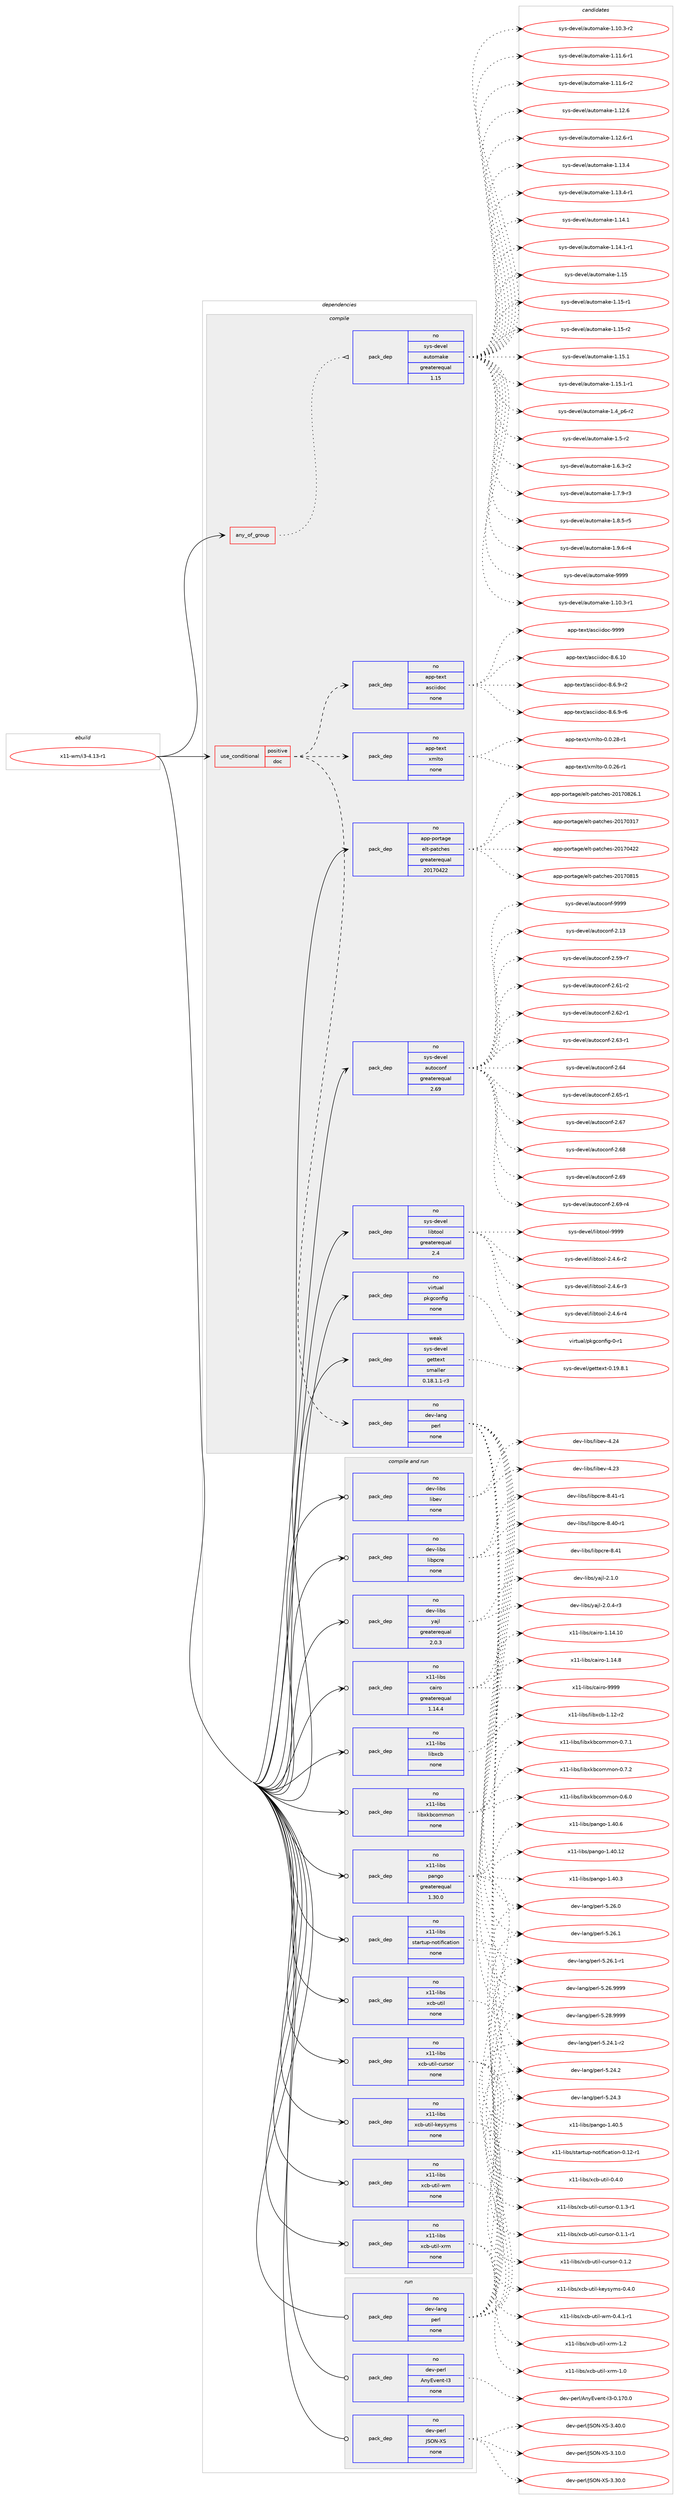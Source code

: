 digraph prolog {

# *************
# Graph options
# *************

newrank=true;
concentrate=true;
compound=true;
graph [rankdir=LR,fontname=Helvetica,fontsize=10,ranksep=1.5];#, ranksep=2.5, nodesep=0.2];
edge  [arrowhead=vee];
node  [fontname=Helvetica,fontsize=10];

# **********
# The ebuild
# **********

subgraph cluster_leftcol {
color=gray;
rank=same;
label=<<i>ebuild</i>>;
id [label="x11-wm/i3-4.13-r1", color=red, width=4, href="../x11-wm/i3-4.13-r1.svg"];
}

# ****************
# The dependencies
# ****************

subgraph cluster_midcol {
color=gray;
label=<<i>dependencies</i>>;
subgraph cluster_compile {
fillcolor="#eeeeee";
style=filled;
label=<<i>compile</i>>;
subgraph any9766 {
dependency531974 [label=<<TABLE BORDER="0" CELLBORDER="1" CELLSPACING="0" CELLPADDING="4"><TR><TD CELLPADDING="10">any_of_group</TD></TR></TABLE>>, shape=none, color=red];subgraph pack397762 {
dependency531975 [label=<<TABLE BORDER="0" CELLBORDER="1" CELLSPACING="0" CELLPADDING="4" WIDTH="220"><TR><TD ROWSPAN="6" CELLPADDING="30">pack_dep</TD></TR><TR><TD WIDTH="110">no</TD></TR><TR><TD>sys-devel</TD></TR><TR><TD>automake</TD></TR><TR><TD>greaterequal</TD></TR><TR><TD>1.15</TD></TR></TABLE>>, shape=none, color=blue];
}
dependency531974:e -> dependency531975:w [weight=20,style="dotted",arrowhead="oinv"];
}
id:e -> dependency531974:w [weight=20,style="solid",arrowhead="vee"];
subgraph cond124093 {
dependency531976 [label=<<TABLE BORDER="0" CELLBORDER="1" CELLSPACING="0" CELLPADDING="4"><TR><TD ROWSPAN="3" CELLPADDING="10">use_conditional</TD></TR><TR><TD>positive</TD></TR><TR><TD>doc</TD></TR></TABLE>>, shape=none, color=red];
subgraph pack397763 {
dependency531977 [label=<<TABLE BORDER="0" CELLBORDER="1" CELLSPACING="0" CELLPADDING="4" WIDTH="220"><TR><TD ROWSPAN="6" CELLPADDING="30">pack_dep</TD></TR><TR><TD WIDTH="110">no</TD></TR><TR><TD>app-text</TD></TR><TR><TD>asciidoc</TD></TR><TR><TD>none</TD></TR><TR><TD></TD></TR></TABLE>>, shape=none, color=blue];
}
dependency531976:e -> dependency531977:w [weight=20,style="dashed",arrowhead="vee"];
subgraph pack397764 {
dependency531978 [label=<<TABLE BORDER="0" CELLBORDER="1" CELLSPACING="0" CELLPADDING="4" WIDTH="220"><TR><TD ROWSPAN="6" CELLPADDING="30">pack_dep</TD></TR><TR><TD WIDTH="110">no</TD></TR><TR><TD>app-text</TD></TR><TR><TD>xmlto</TD></TR><TR><TD>none</TD></TR><TR><TD></TD></TR></TABLE>>, shape=none, color=blue];
}
dependency531976:e -> dependency531978:w [weight=20,style="dashed",arrowhead="vee"];
subgraph pack397765 {
dependency531979 [label=<<TABLE BORDER="0" CELLBORDER="1" CELLSPACING="0" CELLPADDING="4" WIDTH="220"><TR><TD ROWSPAN="6" CELLPADDING="30">pack_dep</TD></TR><TR><TD WIDTH="110">no</TD></TR><TR><TD>dev-lang</TD></TR><TR><TD>perl</TD></TR><TR><TD>none</TD></TR><TR><TD></TD></TR></TABLE>>, shape=none, color=blue];
}
dependency531976:e -> dependency531979:w [weight=20,style="dashed",arrowhead="vee"];
}
id:e -> dependency531976:w [weight=20,style="solid",arrowhead="vee"];
subgraph pack397766 {
dependency531980 [label=<<TABLE BORDER="0" CELLBORDER="1" CELLSPACING="0" CELLPADDING="4" WIDTH="220"><TR><TD ROWSPAN="6" CELLPADDING="30">pack_dep</TD></TR><TR><TD WIDTH="110">no</TD></TR><TR><TD>app-portage</TD></TR><TR><TD>elt-patches</TD></TR><TR><TD>greaterequal</TD></TR><TR><TD>20170422</TD></TR></TABLE>>, shape=none, color=blue];
}
id:e -> dependency531980:w [weight=20,style="solid",arrowhead="vee"];
subgraph pack397767 {
dependency531981 [label=<<TABLE BORDER="0" CELLBORDER="1" CELLSPACING="0" CELLPADDING="4" WIDTH="220"><TR><TD ROWSPAN="6" CELLPADDING="30">pack_dep</TD></TR><TR><TD WIDTH="110">no</TD></TR><TR><TD>sys-devel</TD></TR><TR><TD>autoconf</TD></TR><TR><TD>greaterequal</TD></TR><TR><TD>2.69</TD></TR></TABLE>>, shape=none, color=blue];
}
id:e -> dependency531981:w [weight=20,style="solid",arrowhead="vee"];
subgraph pack397768 {
dependency531982 [label=<<TABLE BORDER="0" CELLBORDER="1" CELLSPACING="0" CELLPADDING="4" WIDTH="220"><TR><TD ROWSPAN="6" CELLPADDING="30">pack_dep</TD></TR><TR><TD WIDTH="110">no</TD></TR><TR><TD>sys-devel</TD></TR><TR><TD>libtool</TD></TR><TR><TD>greaterequal</TD></TR><TR><TD>2.4</TD></TR></TABLE>>, shape=none, color=blue];
}
id:e -> dependency531982:w [weight=20,style="solid",arrowhead="vee"];
subgraph pack397769 {
dependency531983 [label=<<TABLE BORDER="0" CELLBORDER="1" CELLSPACING="0" CELLPADDING="4" WIDTH="220"><TR><TD ROWSPAN="6" CELLPADDING="30">pack_dep</TD></TR><TR><TD WIDTH="110">no</TD></TR><TR><TD>virtual</TD></TR><TR><TD>pkgconfig</TD></TR><TR><TD>none</TD></TR><TR><TD></TD></TR></TABLE>>, shape=none, color=blue];
}
id:e -> dependency531983:w [weight=20,style="solid",arrowhead="vee"];
subgraph pack397770 {
dependency531984 [label=<<TABLE BORDER="0" CELLBORDER="1" CELLSPACING="0" CELLPADDING="4" WIDTH="220"><TR><TD ROWSPAN="6" CELLPADDING="30">pack_dep</TD></TR><TR><TD WIDTH="110">weak</TD></TR><TR><TD>sys-devel</TD></TR><TR><TD>gettext</TD></TR><TR><TD>smaller</TD></TR><TR><TD>0.18.1.1-r3</TD></TR></TABLE>>, shape=none, color=blue];
}
id:e -> dependency531984:w [weight=20,style="solid",arrowhead="vee"];
}
subgraph cluster_compileandrun {
fillcolor="#eeeeee";
style=filled;
label=<<i>compile and run</i>>;
subgraph pack397771 {
dependency531985 [label=<<TABLE BORDER="0" CELLBORDER="1" CELLSPACING="0" CELLPADDING="4" WIDTH="220"><TR><TD ROWSPAN="6" CELLPADDING="30">pack_dep</TD></TR><TR><TD WIDTH="110">no</TD></TR><TR><TD>dev-libs</TD></TR><TR><TD>libev</TD></TR><TR><TD>none</TD></TR><TR><TD></TD></TR></TABLE>>, shape=none, color=blue];
}
id:e -> dependency531985:w [weight=20,style="solid",arrowhead="odotvee"];
subgraph pack397772 {
dependency531986 [label=<<TABLE BORDER="0" CELLBORDER="1" CELLSPACING="0" CELLPADDING="4" WIDTH="220"><TR><TD ROWSPAN="6" CELLPADDING="30">pack_dep</TD></TR><TR><TD WIDTH="110">no</TD></TR><TR><TD>dev-libs</TD></TR><TR><TD>libpcre</TD></TR><TR><TD>none</TD></TR><TR><TD></TD></TR></TABLE>>, shape=none, color=blue];
}
id:e -> dependency531986:w [weight=20,style="solid",arrowhead="odotvee"];
subgraph pack397773 {
dependency531987 [label=<<TABLE BORDER="0" CELLBORDER="1" CELLSPACING="0" CELLPADDING="4" WIDTH="220"><TR><TD ROWSPAN="6" CELLPADDING="30">pack_dep</TD></TR><TR><TD WIDTH="110">no</TD></TR><TR><TD>dev-libs</TD></TR><TR><TD>yajl</TD></TR><TR><TD>greaterequal</TD></TR><TR><TD>2.0.3</TD></TR></TABLE>>, shape=none, color=blue];
}
id:e -> dependency531987:w [weight=20,style="solid",arrowhead="odotvee"];
subgraph pack397774 {
dependency531988 [label=<<TABLE BORDER="0" CELLBORDER="1" CELLSPACING="0" CELLPADDING="4" WIDTH="220"><TR><TD ROWSPAN="6" CELLPADDING="30">pack_dep</TD></TR><TR><TD WIDTH="110">no</TD></TR><TR><TD>x11-libs</TD></TR><TR><TD>cairo</TD></TR><TR><TD>greaterequal</TD></TR><TR><TD>1.14.4</TD></TR></TABLE>>, shape=none, color=blue];
}
id:e -> dependency531988:w [weight=20,style="solid",arrowhead="odotvee"];
subgraph pack397775 {
dependency531989 [label=<<TABLE BORDER="0" CELLBORDER="1" CELLSPACING="0" CELLPADDING="4" WIDTH="220"><TR><TD ROWSPAN="6" CELLPADDING="30">pack_dep</TD></TR><TR><TD WIDTH="110">no</TD></TR><TR><TD>x11-libs</TD></TR><TR><TD>libxcb</TD></TR><TR><TD>none</TD></TR><TR><TD></TD></TR></TABLE>>, shape=none, color=blue];
}
id:e -> dependency531989:w [weight=20,style="solid",arrowhead="odotvee"];
subgraph pack397776 {
dependency531990 [label=<<TABLE BORDER="0" CELLBORDER="1" CELLSPACING="0" CELLPADDING="4" WIDTH="220"><TR><TD ROWSPAN="6" CELLPADDING="30">pack_dep</TD></TR><TR><TD WIDTH="110">no</TD></TR><TR><TD>x11-libs</TD></TR><TR><TD>libxkbcommon</TD></TR><TR><TD>none</TD></TR><TR><TD></TD></TR></TABLE>>, shape=none, color=blue];
}
id:e -> dependency531990:w [weight=20,style="solid",arrowhead="odotvee"];
subgraph pack397777 {
dependency531991 [label=<<TABLE BORDER="0" CELLBORDER="1" CELLSPACING="0" CELLPADDING="4" WIDTH="220"><TR><TD ROWSPAN="6" CELLPADDING="30">pack_dep</TD></TR><TR><TD WIDTH="110">no</TD></TR><TR><TD>x11-libs</TD></TR><TR><TD>pango</TD></TR><TR><TD>greaterequal</TD></TR><TR><TD>1.30.0</TD></TR></TABLE>>, shape=none, color=blue];
}
id:e -> dependency531991:w [weight=20,style="solid",arrowhead="odotvee"];
subgraph pack397778 {
dependency531992 [label=<<TABLE BORDER="0" CELLBORDER="1" CELLSPACING="0" CELLPADDING="4" WIDTH="220"><TR><TD ROWSPAN="6" CELLPADDING="30">pack_dep</TD></TR><TR><TD WIDTH="110">no</TD></TR><TR><TD>x11-libs</TD></TR><TR><TD>startup-notification</TD></TR><TR><TD>none</TD></TR><TR><TD></TD></TR></TABLE>>, shape=none, color=blue];
}
id:e -> dependency531992:w [weight=20,style="solid",arrowhead="odotvee"];
subgraph pack397779 {
dependency531993 [label=<<TABLE BORDER="0" CELLBORDER="1" CELLSPACING="0" CELLPADDING="4" WIDTH="220"><TR><TD ROWSPAN="6" CELLPADDING="30">pack_dep</TD></TR><TR><TD WIDTH="110">no</TD></TR><TR><TD>x11-libs</TD></TR><TR><TD>xcb-util</TD></TR><TR><TD>none</TD></TR><TR><TD></TD></TR></TABLE>>, shape=none, color=blue];
}
id:e -> dependency531993:w [weight=20,style="solid",arrowhead="odotvee"];
subgraph pack397780 {
dependency531994 [label=<<TABLE BORDER="0" CELLBORDER="1" CELLSPACING="0" CELLPADDING="4" WIDTH="220"><TR><TD ROWSPAN="6" CELLPADDING="30">pack_dep</TD></TR><TR><TD WIDTH="110">no</TD></TR><TR><TD>x11-libs</TD></TR><TR><TD>xcb-util-cursor</TD></TR><TR><TD>none</TD></TR><TR><TD></TD></TR></TABLE>>, shape=none, color=blue];
}
id:e -> dependency531994:w [weight=20,style="solid",arrowhead="odotvee"];
subgraph pack397781 {
dependency531995 [label=<<TABLE BORDER="0" CELLBORDER="1" CELLSPACING="0" CELLPADDING="4" WIDTH="220"><TR><TD ROWSPAN="6" CELLPADDING="30">pack_dep</TD></TR><TR><TD WIDTH="110">no</TD></TR><TR><TD>x11-libs</TD></TR><TR><TD>xcb-util-keysyms</TD></TR><TR><TD>none</TD></TR><TR><TD></TD></TR></TABLE>>, shape=none, color=blue];
}
id:e -> dependency531995:w [weight=20,style="solid",arrowhead="odotvee"];
subgraph pack397782 {
dependency531996 [label=<<TABLE BORDER="0" CELLBORDER="1" CELLSPACING="0" CELLPADDING="4" WIDTH="220"><TR><TD ROWSPAN="6" CELLPADDING="30">pack_dep</TD></TR><TR><TD WIDTH="110">no</TD></TR><TR><TD>x11-libs</TD></TR><TR><TD>xcb-util-wm</TD></TR><TR><TD>none</TD></TR><TR><TD></TD></TR></TABLE>>, shape=none, color=blue];
}
id:e -> dependency531996:w [weight=20,style="solid",arrowhead="odotvee"];
subgraph pack397783 {
dependency531997 [label=<<TABLE BORDER="0" CELLBORDER="1" CELLSPACING="0" CELLPADDING="4" WIDTH="220"><TR><TD ROWSPAN="6" CELLPADDING="30">pack_dep</TD></TR><TR><TD WIDTH="110">no</TD></TR><TR><TD>x11-libs</TD></TR><TR><TD>xcb-util-xrm</TD></TR><TR><TD>none</TD></TR><TR><TD></TD></TR></TABLE>>, shape=none, color=blue];
}
id:e -> dependency531997:w [weight=20,style="solid",arrowhead="odotvee"];
}
subgraph cluster_run {
fillcolor="#eeeeee";
style=filled;
label=<<i>run</i>>;
subgraph pack397784 {
dependency531998 [label=<<TABLE BORDER="0" CELLBORDER="1" CELLSPACING="0" CELLPADDING="4" WIDTH="220"><TR><TD ROWSPAN="6" CELLPADDING="30">pack_dep</TD></TR><TR><TD WIDTH="110">no</TD></TR><TR><TD>dev-lang</TD></TR><TR><TD>perl</TD></TR><TR><TD>none</TD></TR><TR><TD></TD></TR></TABLE>>, shape=none, color=blue];
}
id:e -> dependency531998:w [weight=20,style="solid",arrowhead="odot"];
subgraph pack397785 {
dependency531999 [label=<<TABLE BORDER="0" CELLBORDER="1" CELLSPACING="0" CELLPADDING="4" WIDTH="220"><TR><TD ROWSPAN="6" CELLPADDING="30">pack_dep</TD></TR><TR><TD WIDTH="110">no</TD></TR><TR><TD>dev-perl</TD></TR><TR><TD>AnyEvent-I3</TD></TR><TR><TD>none</TD></TR><TR><TD></TD></TR></TABLE>>, shape=none, color=blue];
}
id:e -> dependency531999:w [weight=20,style="solid",arrowhead="odot"];
subgraph pack397786 {
dependency532000 [label=<<TABLE BORDER="0" CELLBORDER="1" CELLSPACING="0" CELLPADDING="4" WIDTH="220"><TR><TD ROWSPAN="6" CELLPADDING="30">pack_dep</TD></TR><TR><TD WIDTH="110">no</TD></TR><TR><TD>dev-perl</TD></TR><TR><TD>JSON-XS</TD></TR><TR><TD>none</TD></TR><TR><TD></TD></TR></TABLE>>, shape=none, color=blue];
}
id:e -> dependency532000:w [weight=20,style="solid",arrowhead="odot"];
}
}

# **************
# The candidates
# **************

subgraph cluster_choices {
rank=same;
color=gray;
label=<<i>candidates</i>>;

subgraph choice397762 {
color=black;
nodesep=1;
choice11512111545100101118101108479711711611110997107101454946494846514511449 [label="sys-devel/automake-1.10.3-r1", color=red, width=4,href="../sys-devel/automake-1.10.3-r1.svg"];
choice11512111545100101118101108479711711611110997107101454946494846514511450 [label="sys-devel/automake-1.10.3-r2", color=red, width=4,href="../sys-devel/automake-1.10.3-r2.svg"];
choice11512111545100101118101108479711711611110997107101454946494946544511449 [label="sys-devel/automake-1.11.6-r1", color=red, width=4,href="../sys-devel/automake-1.11.6-r1.svg"];
choice11512111545100101118101108479711711611110997107101454946494946544511450 [label="sys-devel/automake-1.11.6-r2", color=red, width=4,href="../sys-devel/automake-1.11.6-r2.svg"];
choice1151211154510010111810110847971171161111099710710145494649504654 [label="sys-devel/automake-1.12.6", color=red, width=4,href="../sys-devel/automake-1.12.6.svg"];
choice11512111545100101118101108479711711611110997107101454946495046544511449 [label="sys-devel/automake-1.12.6-r1", color=red, width=4,href="../sys-devel/automake-1.12.6-r1.svg"];
choice1151211154510010111810110847971171161111099710710145494649514652 [label="sys-devel/automake-1.13.4", color=red, width=4,href="../sys-devel/automake-1.13.4.svg"];
choice11512111545100101118101108479711711611110997107101454946495146524511449 [label="sys-devel/automake-1.13.4-r1", color=red, width=4,href="../sys-devel/automake-1.13.4-r1.svg"];
choice1151211154510010111810110847971171161111099710710145494649524649 [label="sys-devel/automake-1.14.1", color=red, width=4,href="../sys-devel/automake-1.14.1.svg"];
choice11512111545100101118101108479711711611110997107101454946495246494511449 [label="sys-devel/automake-1.14.1-r1", color=red, width=4,href="../sys-devel/automake-1.14.1-r1.svg"];
choice115121115451001011181011084797117116111109971071014549464953 [label="sys-devel/automake-1.15", color=red, width=4,href="../sys-devel/automake-1.15.svg"];
choice1151211154510010111810110847971171161111099710710145494649534511449 [label="sys-devel/automake-1.15-r1", color=red, width=4,href="../sys-devel/automake-1.15-r1.svg"];
choice1151211154510010111810110847971171161111099710710145494649534511450 [label="sys-devel/automake-1.15-r2", color=red, width=4,href="../sys-devel/automake-1.15-r2.svg"];
choice1151211154510010111810110847971171161111099710710145494649534649 [label="sys-devel/automake-1.15.1", color=red, width=4,href="../sys-devel/automake-1.15.1.svg"];
choice11512111545100101118101108479711711611110997107101454946495346494511449 [label="sys-devel/automake-1.15.1-r1", color=red, width=4,href="../sys-devel/automake-1.15.1-r1.svg"];
choice115121115451001011181011084797117116111109971071014549465295112544511450 [label="sys-devel/automake-1.4_p6-r2", color=red, width=4,href="../sys-devel/automake-1.4_p6-r2.svg"];
choice11512111545100101118101108479711711611110997107101454946534511450 [label="sys-devel/automake-1.5-r2", color=red, width=4,href="../sys-devel/automake-1.5-r2.svg"];
choice115121115451001011181011084797117116111109971071014549465446514511450 [label="sys-devel/automake-1.6.3-r2", color=red, width=4,href="../sys-devel/automake-1.6.3-r2.svg"];
choice115121115451001011181011084797117116111109971071014549465546574511451 [label="sys-devel/automake-1.7.9-r3", color=red, width=4,href="../sys-devel/automake-1.7.9-r3.svg"];
choice115121115451001011181011084797117116111109971071014549465646534511453 [label="sys-devel/automake-1.8.5-r5", color=red, width=4,href="../sys-devel/automake-1.8.5-r5.svg"];
choice115121115451001011181011084797117116111109971071014549465746544511452 [label="sys-devel/automake-1.9.6-r4", color=red, width=4,href="../sys-devel/automake-1.9.6-r4.svg"];
choice115121115451001011181011084797117116111109971071014557575757 [label="sys-devel/automake-9999", color=red, width=4,href="../sys-devel/automake-9999.svg"];
dependency531975:e -> choice11512111545100101118101108479711711611110997107101454946494846514511449:w [style=dotted,weight="100"];
dependency531975:e -> choice11512111545100101118101108479711711611110997107101454946494846514511450:w [style=dotted,weight="100"];
dependency531975:e -> choice11512111545100101118101108479711711611110997107101454946494946544511449:w [style=dotted,weight="100"];
dependency531975:e -> choice11512111545100101118101108479711711611110997107101454946494946544511450:w [style=dotted,weight="100"];
dependency531975:e -> choice1151211154510010111810110847971171161111099710710145494649504654:w [style=dotted,weight="100"];
dependency531975:e -> choice11512111545100101118101108479711711611110997107101454946495046544511449:w [style=dotted,weight="100"];
dependency531975:e -> choice1151211154510010111810110847971171161111099710710145494649514652:w [style=dotted,weight="100"];
dependency531975:e -> choice11512111545100101118101108479711711611110997107101454946495146524511449:w [style=dotted,weight="100"];
dependency531975:e -> choice1151211154510010111810110847971171161111099710710145494649524649:w [style=dotted,weight="100"];
dependency531975:e -> choice11512111545100101118101108479711711611110997107101454946495246494511449:w [style=dotted,weight="100"];
dependency531975:e -> choice115121115451001011181011084797117116111109971071014549464953:w [style=dotted,weight="100"];
dependency531975:e -> choice1151211154510010111810110847971171161111099710710145494649534511449:w [style=dotted,weight="100"];
dependency531975:e -> choice1151211154510010111810110847971171161111099710710145494649534511450:w [style=dotted,weight="100"];
dependency531975:e -> choice1151211154510010111810110847971171161111099710710145494649534649:w [style=dotted,weight="100"];
dependency531975:e -> choice11512111545100101118101108479711711611110997107101454946495346494511449:w [style=dotted,weight="100"];
dependency531975:e -> choice115121115451001011181011084797117116111109971071014549465295112544511450:w [style=dotted,weight="100"];
dependency531975:e -> choice11512111545100101118101108479711711611110997107101454946534511450:w [style=dotted,weight="100"];
dependency531975:e -> choice115121115451001011181011084797117116111109971071014549465446514511450:w [style=dotted,weight="100"];
dependency531975:e -> choice115121115451001011181011084797117116111109971071014549465546574511451:w [style=dotted,weight="100"];
dependency531975:e -> choice115121115451001011181011084797117116111109971071014549465646534511453:w [style=dotted,weight="100"];
dependency531975:e -> choice115121115451001011181011084797117116111109971071014549465746544511452:w [style=dotted,weight="100"];
dependency531975:e -> choice115121115451001011181011084797117116111109971071014557575757:w [style=dotted,weight="100"];
}
subgraph choice397763 {
color=black;
nodesep=1;
choice97112112451161011201164797115991051051001119945564654464948 [label="app-text/asciidoc-8.6.10", color=red, width=4,href="../app-text/asciidoc-8.6.10.svg"];
choice9711211245116101120116479711599105105100111994556465446574511450 [label="app-text/asciidoc-8.6.9-r2", color=red, width=4,href="../app-text/asciidoc-8.6.9-r2.svg"];
choice9711211245116101120116479711599105105100111994556465446574511454 [label="app-text/asciidoc-8.6.9-r6", color=red, width=4,href="../app-text/asciidoc-8.6.9-r6.svg"];
choice9711211245116101120116479711599105105100111994557575757 [label="app-text/asciidoc-9999", color=red, width=4,href="../app-text/asciidoc-9999.svg"];
dependency531977:e -> choice97112112451161011201164797115991051051001119945564654464948:w [style=dotted,weight="100"];
dependency531977:e -> choice9711211245116101120116479711599105105100111994556465446574511450:w [style=dotted,weight="100"];
dependency531977:e -> choice9711211245116101120116479711599105105100111994556465446574511454:w [style=dotted,weight="100"];
dependency531977:e -> choice9711211245116101120116479711599105105100111994557575757:w [style=dotted,weight="100"];
}
subgraph choice397764 {
color=black;
nodesep=1;
choice971121124511610112011647120109108116111454846484650544511449 [label="app-text/xmlto-0.0.26-r1", color=red, width=4,href="../app-text/xmlto-0.0.26-r1.svg"];
choice971121124511610112011647120109108116111454846484650564511449 [label="app-text/xmlto-0.0.28-r1", color=red, width=4,href="../app-text/xmlto-0.0.28-r1.svg"];
dependency531978:e -> choice971121124511610112011647120109108116111454846484650544511449:w [style=dotted,weight="100"];
dependency531978:e -> choice971121124511610112011647120109108116111454846484650564511449:w [style=dotted,weight="100"];
}
subgraph choice397765 {
color=black;
nodesep=1;
choice100101118451089711010347112101114108455346505246494511450 [label="dev-lang/perl-5.24.1-r2", color=red, width=4,href="../dev-lang/perl-5.24.1-r2.svg"];
choice10010111845108971101034711210111410845534650524650 [label="dev-lang/perl-5.24.2", color=red, width=4,href="../dev-lang/perl-5.24.2.svg"];
choice10010111845108971101034711210111410845534650524651 [label="dev-lang/perl-5.24.3", color=red, width=4,href="../dev-lang/perl-5.24.3.svg"];
choice10010111845108971101034711210111410845534650544648 [label="dev-lang/perl-5.26.0", color=red, width=4,href="../dev-lang/perl-5.26.0.svg"];
choice10010111845108971101034711210111410845534650544649 [label="dev-lang/perl-5.26.1", color=red, width=4,href="../dev-lang/perl-5.26.1.svg"];
choice100101118451089711010347112101114108455346505446494511449 [label="dev-lang/perl-5.26.1-r1", color=red, width=4,href="../dev-lang/perl-5.26.1-r1.svg"];
choice10010111845108971101034711210111410845534650544657575757 [label="dev-lang/perl-5.26.9999", color=red, width=4,href="../dev-lang/perl-5.26.9999.svg"];
choice10010111845108971101034711210111410845534650564657575757 [label="dev-lang/perl-5.28.9999", color=red, width=4,href="../dev-lang/perl-5.28.9999.svg"];
dependency531979:e -> choice100101118451089711010347112101114108455346505246494511450:w [style=dotted,weight="100"];
dependency531979:e -> choice10010111845108971101034711210111410845534650524650:w [style=dotted,weight="100"];
dependency531979:e -> choice10010111845108971101034711210111410845534650524651:w [style=dotted,weight="100"];
dependency531979:e -> choice10010111845108971101034711210111410845534650544648:w [style=dotted,weight="100"];
dependency531979:e -> choice10010111845108971101034711210111410845534650544649:w [style=dotted,weight="100"];
dependency531979:e -> choice100101118451089711010347112101114108455346505446494511449:w [style=dotted,weight="100"];
dependency531979:e -> choice10010111845108971101034711210111410845534650544657575757:w [style=dotted,weight="100"];
dependency531979:e -> choice10010111845108971101034711210111410845534650564657575757:w [style=dotted,weight="100"];
}
subgraph choice397766 {
color=black;
nodesep=1;
choice97112112451121111141169710310147101108116451129711699104101115455048495548514955 [label="app-portage/elt-patches-20170317", color=red, width=4,href="../app-portage/elt-patches-20170317.svg"];
choice97112112451121111141169710310147101108116451129711699104101115455048495548525050 [label="app-portage/elt-patches-20170422", color=red, width=4,href="../app-portage/elt-patches-20170422.svg"];
choice97112112451121111141169710310147101108116451129711699104101115455048495548564953 [label="app-portage/elt-patches-20170815", color=red, width=4,href="../app-portage/elt-patches-20170815.svg"];
choice971121124511211111411697103101471011081164511297116991041011154550484955485650544649 [label="app-portage/elt-patches-20170826.1", color=red, width=4,href="../app-portage/elt-patches-20170826.1.svg"];
dependency531980:e -> choice97112112451121111141169710310147101108116451129711699104101115455048495548514955:w [style=dotted,weight="100"];
dependency531980:e -> choice97112112451121111141169710310147101108116451129711699104101115455048495548525050:w [style=dotted,weight="100"];
dependency531980:e -> choice97112112451121111141169710310147101108116451129711699104101115455048495548564953:w [style=dotted,weight="100"];
dependency531980:e -> choice971121124511211111411697103101471011081164511297116991041011154550484955485650544649:w [style=dotted,weight="100"];
}
subgraph choice397767 {
color=black;
nodesep=1;
choice115121115451001011181011084797117116111991111101024550464951 [label="sys-devel/autoconf-2.13", color=red, width=4,href="../sys-devel/autoconf-2.13.svg"];
choice1151211154510010111810110847971171161119911111010245504653574511455 [label="sys-devel/autoconf-2.59-r7", color=red, width=4,href="../sys-devel/autoconf-2.59-r7.svg"];
choice1151211154510010111810110847971171161119911111010245504654494511450 [label="sys-devel/autoconf-2.61-r2", color=red, width=4,href="../sys-devel/autoconf-2.61-r2.svg"];
choice1151211154510010111810110847971171161119911111010245504654504511449 [label="sys-devel/autoconf-2.62-r1", color=red, width=4,href="../sys-devel/autoconf-2.62-r1.svg"];
choice1151211154510010111810110847971171161119911111010245504654514511449 [label="sys-devel/autoconf-2.63-r1", color=red, width=4,href="../sys-devel/autoconf-2.63-r1.svg"];
choice115121115451001011181011084797117116111991111101024550465452 [label="sys-devel/autoconf-2.64", color=red, width=4,href="../sys-devel/autoconf-2.64.svg"];
choice1151211154510010111810110847971171161119911111010245504654534511449 [label="sys-devel/autoconf-2.65-r1", color=red, width=4,href="../sys-devel/autoconf-2.65-r1.svg"];
choice115121115451001011181011084797117116111991111101024550465455 [label="sys-devel/autoconf-2.67", color=red, width=4,href="../sys-devel/autoconf-2.67.svg"];
choice115121115451001011181011084797117116111991111101024550465456 [label="sys-devel/autoconf-2.68", color=red, width=4,href="../sys-devel/autoconf-2.68.svg"];
choice115121115451001011181011084797117116111991111101024550465457 [label="sys-devel/autoconf-2.69", color=red, width=4,href="../sys-devel/autoconf-2.69.svg"];
choice1151211154510010111810110847971171161119911111010245504654574511452 [label="sys-devel/autoconf-2.69-r4", color=red, width=4,href="../sys-devel/autoconf-2.69-r4.svg"];
choice115121115451001011181011084797117116111991111101024557575757 [label="sys-devel/autoconf-9999", color=red, width=4,href="../sys-devel/autoconf-9999.svg"];
dependency531981:e -> choice115121115451001011181011084797117116111991111101024550464951:w [style=dotted,weight="100"];
dependency531981:e -> choice1151211154510010111810110847971171161119911111010245504653574511455:w [style=dotted,weight="100"];
dependency531981:e -> choice1151211154510010111810110847971171161119911111010245504654494511450:w [style=dotted,weight="100"];
dependency531981:e -> choice1151211154510010111810110847971171161119911111010245504654504511449:w [style=dotted,weight="100"];
dependency531981:e -> choice1151211154510010111810110847971171161119911111010245504654514511449:w [style=dotted,weight="100"];
dependency531981:e -> choice115121115451001011181011084797117116111991111101024550465452:w [style=dotted,weight="100"];
dependency531981:e -> choice1151211154510010111810110847971171161119911111010245504654534511449:w [style=dotted,weight="100"];
dependency531981:e -> choice115121115451001011181011084797117116111991111101024550465455:w [style=dotted,weight="100"];
dependency531981:e -> choice115121115451001011181011084797117116111991111101024550465456:w [style=dotted,weight="100"];
dependency531981:e -> choice115121115451001011181011084797117116111991111101024550465457:w [style=dotted,weight="100"];
dependency531981:e -> choice1151211154510010111810110847971171161119911111010245504654574511452:w [style=dotted,weight="100"];
dependency531981:e -> choice115121115451001011181011084797117116111991111101024557575757:w [style=dotted,weight="100"];
}
subgraph choice397768 {
color=black;
nodesep=1;
choice1151211154510010111810110847108105981161111111084550465246544511450 [label="sys-devel/libtool-2.4.6-r2", color=red, width=4,href="../sys-devel/libtool-2.4.6-r2.svg"];
choice1151211154510010111810110847108105981161111111084550465246544511451 [label="sys-devel/libtool-2.4.6-r3", color=red, width=4,href="../sys-devel/libtool-2.4.6-r3.svg"];
choice1151211154510010111810110847108105981161111111084550465246544511452 [label="sys-devel/libtool-2.4.6-r4", color=red, width=4,href="../sys-devel/libtool-2.4.6-r4.svg"];
choice1151211154510010111810110847108105981161111111084557575757 [label="sys-devel/libtool-9999", color=red, width=4,href="../sys-devel/libtool-9999.svg"];
dependency531982:e -> choice1151211154510010111810110847108105981161111111084550465246544511450:w [style=dotted,weight="100"];
dependency531982:e -> choice1151211154510010111810110847108105981161111111084550465246544511451:w [style=dotted,weight="100"];
dependency531982:e -> choice1151211154510010111810110847108105981161111111084550465246544511452:w [style=dotted,weight="100"];
dependency531982:e -> choice1151211154510010111810110847108105981161111111084557575757:w [style=dotted,weight="100"];
}
subgraph choice397769 {
color=black;
nodesep=1;
choice11810511411611797108471121071039911111010210510345484511449 [label="virtual/pkgconfig-0-r1", color=red, width=4,href="../virtual/pkgconfig-0-r1.svg"];
dependency531983:e -> choice11810511411611797108471121071039911111010210510345484511449:w [style=dotted,weight="100"];
}
subgraph choice397770 {
color=black;
nodesep=1;
choice1151211154510010111810110847103101116116101120116454846495746564649 [label="sys-devel/gettext-0.19.8.1", color=red, width=4,href="../sys-devel/gettext-0.19.8.1.svg"];
dependency531984:e -> choice1151211154510010111810110847103101116116101120116454846495746564649:w [style=dotted,weight="100"];
}
subgraph choice397771 {
color=black;
nodesep=1;
choice100101118451081059811547108105981011184552465051 [label="dev-libs/libev-4.23", color=red, width=4,href="../dev-libs/libev-4.23.svg"];
choice100101118451081059811547108105981011184552465052 [label="dev-libs/libev-4.24", color=red, width=4,href="../dev-libs/libev-4.24.svg"];
dependency531985:e -> choice100101118451081059811547108105981011184552465051:w [style=dotted,weight="100"];
dependency531985:e -> choice100101118451081059811547108105981011184552465052:w [style=dotted,weight="100"];
}
subgraph choice397772 {
color=black;
nodesep=1;
choice100101118451081059811547108105981129911410145564652484511449 [label="dev-libs/libpcre-8.40-r1", color=red, width=4,href="../dev-libs/libpcre-8.40-r1.svg"];
choice10010111845108105981154710810598112991141014556465249 [label="dev-libs/libpcre-8.41", color=red, width=4,href="../dev-libs/libpcre-8.41.svg"];
choice100101118451081059811547108105981129911410145564652494511449 [label="dev-libs/libpcre-8.41-r1", color=red, width=4,href="../dev-libs/libpcre-8.41-r1.svg"];
dependency531986:e -> choice100101118451081059811547108105981129911410145564652484511449:w [style=dotted,weight="100"];
dependency531986:e -> choice10010111845108105981154710810598112991141014556465249:w [style=dotted,weight="100"];
dependency531986:e -> choice100101118451081059811547108105981129911410145564652494511449:w [style=dotted,weight="100"];
}
subgraph choice397773 {
color=black;
nodesep=1;
choice100101118451081059811547121971061084550464846524511451 [label="dev-libs/yajl-2.0.4-r3", color=red, width=4,href="../dev-libs/yajl-2.0.4-r3.svg"];
choice10010111845108105981154712197106108455046494648 [label="dev-libs/yajl-2.1.0", color=red, width=4,href="../dev-libs/yajl-2.1.0.svg"];
dependency531987:e -> choice100101118451081059811547121971061084550464846524511451:w [style=dotted,weight="100"];
dependency531987:e -> choice10010111845108105981154712197106108455046494648:w [style=dotted,weight="100"];
}
subgraph choice397774 {
color=black;
nodesep=1;
choice120494945108105981154799971051141114549464952464948 [label="x11-libs/cairo-1.14.10", color=red, width=4,href="../x11-libs/cairo-1.14.10.svg"];
choice1204949451081059811547999710511411145494649524656 [label="x11-libs/cairo-1.14.8", color=red, width=4,href="../x11-libs/cairo-1.14.8.svg"];
choice120494945108105981154799971051141114557575757 [label="x11-libs/cairo-9999", color=red, width=4,href="../x11-libs/cairo-9999.svg"];
dependency531988:e -> choice120494945108105981154799971051141114549464952464948:w [style=dotted,weight="100"];
dependency531988:e -> choice1204949451081059811547999710511411145494649524656:w [style=dotted,weight="100"];
dependency531988:e -> choice120494945108105981154799971051141114557575757:w [style=dotted,weight="100"];
}
subgraph choice397775 {
color=black;
nodesep=1;
choice120494945108105981154710810598120999845494649504511450 [label="x11-libs/libxcb-1.12-r2", color=red, width=4,href="../x11-libs/libxcb-1.12-r2.svg"];
dependency531989:e -> choice120494945108105981154710810598120999845494649504511450:w [style=dotted,weight="100"];
}
subgraph choice397776 {
color=black;
nodesep=1;
choice1204949451081059811547108105981201079899111109109111110454846544648 [label="x11-libs/libxkbcommon-0.6.0", color=red, width=4,href="../x11-libs/libxkbcommon-0.6.0.svg"];
choice1204949451081059811547108105981201079899111109109111110454846554649 [label="x11-libs/libxkbcommon-0.7.1", color=red, width=4,href="../x11-libs/libxkbcommon-0.7.1.svg"];
choice1204949451081059811547108105981201079899111109109111110454846554650 [label="x11-libs/libxkbcommon-0.7.2", color=red, width=4,href="../x11-libs/libxkbcommon-0.7.2.svg"];
dependency531990:e -> choice1204949451081059811547108105981201079899111109109111110454846544648:w [style=dotted,weight="100"];
dependency531990:e -> choice1204949451081059811547108105981201079899111109109111110454846554649:w [style=dotted,weight="100"];
dependency531990:e -> choice1204949451081059811547108105981201079899111109109111110454846554650:w [style=dotted,weight="100"];
}
subgraph choice397777 {
color=black;
nodesep=1;
choice1204949451081059811547112971101031114549465248464950 [label="x11-libs/pango-1.40.12", color=red, width=4,href="../x11-libs/pango-1.40.12.svg"];
choice12049494510810598115471129711010311145494652484651 [label="x11-libs/pango-1.40.3", color=red, width=4,href="../x11-libs/pango-1.40.3.svg"];
choice12049494510810598115471129711010311145494652484653 [label="x11-libs/pango-1.40.5", color=red, width=4,href="../x11-libs/pango-1.40.5.svg"];
choice12049494510810598115471129711010311145494652484654 [label="x11-libs/pango-1.40.6", color=red, width=4,href="../x11-libs/pango-1.40.6.svg"];
dependency531991:e -> choice1204949451081059811547112971101031114549465248464950:w [style=dotted,weight="100"];
dependency531991:e -> choice12049494510810598115471129711010311145494652484651:w [style=dotted,weight="100"];
dependency531991:e -> choice12049494510810598115471129711010311145494652484653:w [style=dotted,weight="100"];
dependency531991:e -> choice12049494510810598115471129711010311145494652484654:w [style=dotted,weight="100"];
}
subgraph choice397778 {
color=black;
nodesep=1;
choice12049494510810598115471151169711411611711245110111116105102105999711610511111045484649504511449 [label="x11-libs/startup-notification-0.12-r1", color=red, width=4,href="../x11-libs/startup-notification-0.12-r1.svg"];
dependency531992:e -> choice12049494510810598115471151169711411611711245110111116105102105999711610511111045484649504511449:w [style=dotted,weight="100"];
}
subgraph choice397779 {
color=black;
nodesep=1;
choice1204949451081059811547120999845117116105108454846524648 [label="x11-libs/xcb-util-0.4.0", color=red, width=4,href="../x11-libs/xcb-util-0.4.0.svg"];
dependency531993:e -> choice1204949451081059811547120999845117116105108454846524648:w [style=dotted,weight="100"];
}
subgraph choice397780 {
color=black;
nodesep=1;
choice120494945108105981154712099984511711610510845991171141151111144548464946494511449 [label="x11-libs/xcb-util-cursor-0.1.1-r1", color=red, width=4,href="../x11-libs/xcb-util-cursor-0.1.1-r1.svg"];
choice12049494510810598115471209998451171161051084599117114115111114454846494650 [label="x11-libs/xcb-util-cursor-0.1.2", color=red, width=4,href="../x11-libs/xcb-util-cursor-0.1.2.svg"];
choice120494945108105981154712099984511711610510845991171141151111144548464946514511449 [label="x11-libs/xcb-util-cursor-0.1.3-r1", color=red, width=4,href="../x11-libs/xcb-util-cursor-0.1.3-r1.svg"];
dependency531994:e -> choice120494945108105981154712099984511711610510845991171141151111144548464946494511449:w [style=dotted,weight="100"];
dependency531994:e -> choice12049494510810598115471209998451171161051084599117114115111114454846494650:w [style=dotted,weight="100"];
dependency531994:e -> choice120494945108105981154712099984511711610510845991171141151111144548464946514511449:w [style=dotted,weight="100"];
}
subgraph choice397781 {
color=black;
nodesep=1;
choice120494945108105981154712099984511711610510845107101121115121109115454846524648 [label="x11-libs/xcb-util-keysyms-0.4.0", color=red, width=4,href="../x11-libs/xcb-util-keysyms-0.4.0.svg"];
dependency531995:e -> choice120494945108105981154712099984511711610510845107101121115121109115454846524648:w [style=dotted,weight="100"];
}
subgraph choice397782 {
color=black;
nodesep=1;
choice1204949451081059811547120999845117116105108451191094548465246494511449 [label="x11-libs/xcb-util-wm-0.4.1-r1", color=red, width=4,href="../x11-libs/xcb-util-wm-0.4.1-r1.svg"];
dependency531996:e -> choice1204949451081059811547120999845117116105108451191094548465246494511449:w [style=dotted,weight="100"];
}
subgraph choice397783 {
color=black;
nodesep=1;
choice12049494510810598115471209998451171161051084512011410945494648 [label="x11-libs/xcb-util-xrm-1.0", color=red, width=4,href="../x11-libs/xcb-util-xrm-1.0.svg"];
choice12049494510810598115471209998451171161051084512011410945494650 [label="x11-libs/xcb-util-xrm-1.2", color=red, width=4,href="../x11-libs/xcb-util-xrm-1.2.svg"];
dependency531997:e -> choice12049494510810598115471209998451171161051084512011410945494648:w [style=dotted,weight="100"];
dependency531997:e -> choice12049494510810598115471209998451171161051084512011410945494650:w [style=dotted,weight="100"];
}
subgraph choice397784 {
color=black;
nodesep=1;
choice100101118451089711010347112101114108455346505246494511450 [label="dev-lang/perl-5.24.1-r2", color=red, width=4,href="../dev-lang/perl-5.24.1-r2.svg"];
choice10010111845108971101034711210111410845534650524650 [label="dev-lang/perl-5.24.2", color=red, width=4,href="../dev-lang/perl-5.24.2.svg"];
choice10010111845108971101034711210111410845534650524651 [label="dev-lang/perl-5.24.3", color=red, width=4,href="../dev-lang/perl-5.24.3.svg"];
choice10010111845108971101034711210111410845534650544648 [label="dev-lang/perl-5.26.0", color=red, width=4,href="../dev-lang/perl-5.26.0.svg"];
choice10010111845108971101034711210111410845534650544649 [label="dev-lang/perl-5.26.1", color=red, width=4,href="../dev-lang/perl-5.26.1.svg"];
choice100101118451089711010347112101114108455346505446494511449 [label="dev-lang/perl-5.26.1-r1", color=red, width=4,href="../dev-lang/perl-5.26.1-r1.svg"];
choice10010111845108971101034711210111410845534650544657575757 [label="dev-lang/perl-5.26.9999", color=red, width=4,href="../dev-lang/perl-5.26.9999.svg"];
choice10010111845108971101034711210111410845534650564657575757 [label="dev-lang/perl-5.28.9999", color=red, width=4,href="../dev-lang/perl-5.28.9999.svg"];
dependency531998:e -> choice100101118451089711010347112101114108455346505246494511450:w [style=dotted,weight="100"];
dependency531998:e -> choice10010111845108971101034711210111410845534650524650:w [style=dotted,weight="100"];
dependency531998:e -> choice10010111845108971101034711210111410845534650524651:w [style=dotted,weight="100"];
dependency531998:e -> choice10010111845108971101034711210111410845534650544648:w [style=dotted,weight="100"];
dependency531998:e -> choice10010111845108971101034711210111410845534650544649:w [style=dotted,weight="100"];
dependency531998:e -> choice100101118451089711010347112101114108455346505446494511449:w [style=dotted,weight="100"];
dependency531998:e -> choice10010111845108971101034711210111410845534650544657575757:w [style=dotted,weight="100"];
dependency531998:e -> choice10010111845108971101034711210111410845534650564657575757:w [style=dotted,weight="100"];
}
subgraph choice397785 {
color=black;
nodesep=1;
choice100101118451121011141084765110121691181011101164573514548464955484648 [label="dev-perl/AnyEvent-I3-0.170.0", color=red, width=4,href="../dev-perl/AnyEvent-I3-0.170.0.svg"];
dependency531999:e -> choice100101118451121011141084765110121691181011101164573514548464955484648:w [style=dotted,weight="100"];
}
subgraph choice397786 {
color=black;
nodesep=1;
choice10010111845112101114108477483797845888345514649484648 [label="dev-perl/JSON-XS-3.10.0", color=red, width=4,href="../dev-perl/JSON-XS-3.10.0.svg"];
choice10010111845112101114108477483797845888345514651484648 [label="dev-perl/JSON-XS-3.30.0", color=red, width=4,href="../dev-perl/JSON-XS-3.30.0.svg"];
choice10010111845112101114108477483797845888345514652484648 [label="dev-perl/JSON-XS-3.40.0", color=red, width=4,href="../dev-perl/JSON-XS-3.40.0.svg"];
dependency532000:e -> choice10010111845112101114108477483797845888345514649484648:w [style=dotted,weight="100"];
dependency532000:e -> choice10010111845112101114108477483797845888345514651484648:w [style=dotted,weight="100"];
dependency532000:e -> choice10010111845112101114108477483797845888345514652484648:w [style=dotted,weight="100"];
}
}

}
